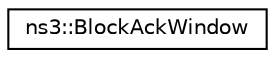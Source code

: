 digraph "Graphical Class Hierarchy"
{
 // LATEX_PDF_SIZE
  edge [fontname="Helvetica",fontsize="10",labelfontname="Helvetica",labelfontsize="10"];
  node [fontname="Helvetica",fontsize="10",shape=record];
  rankdir="LR";
  Node0 [label="ns3::BlockAckWindow",height=0.2,width=0.4,color="black", fillcolor="white", style="filled",URL="$classns3_1_1_block_ack_window.html",tooltip="Block ack window."];
}
